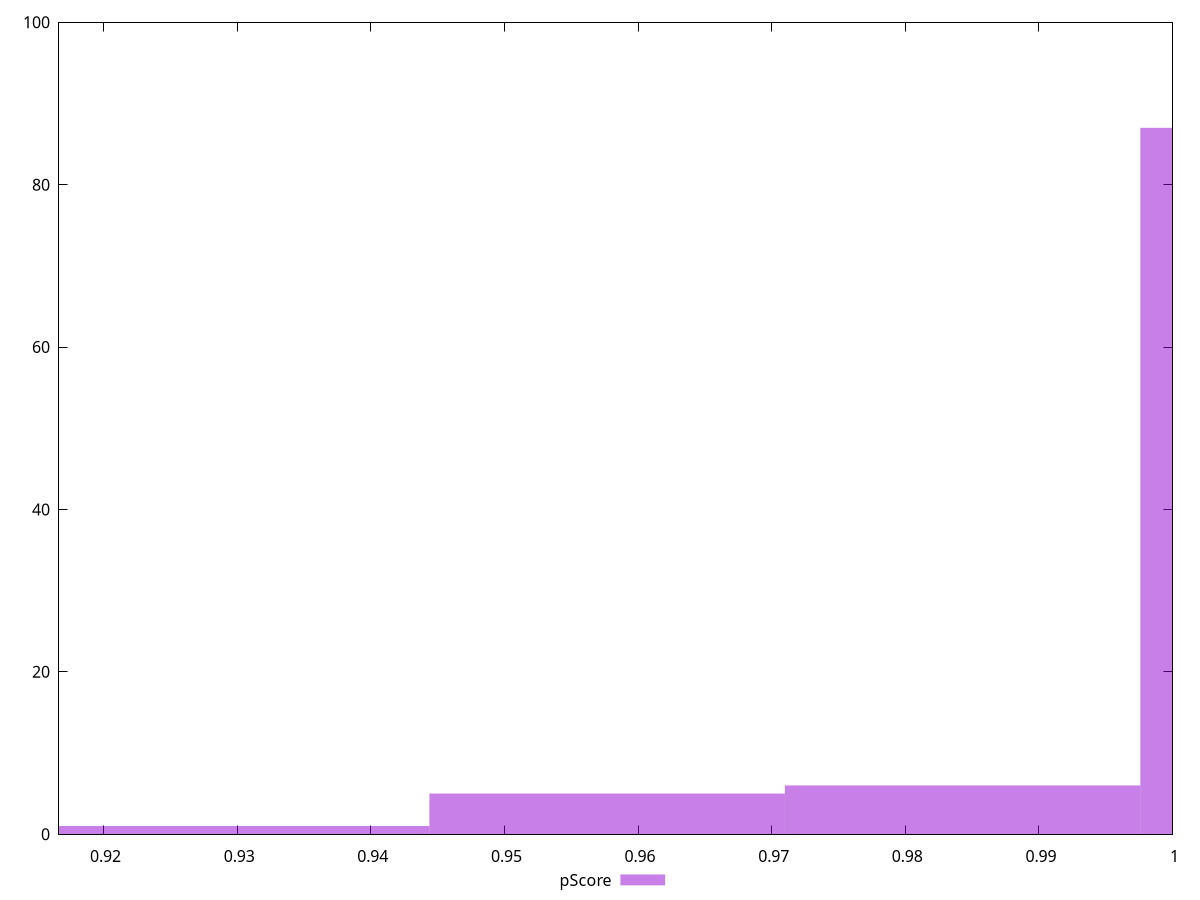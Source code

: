 reset

$pScore <<EOF
0.9044839548596336 1
1.0108938319019434 87
0.9576888933807886 5
0.984291362641366 6
0.931086424120211 1
EOF

set key outside below
set boxwidth 0.02660246926057746
set xrange [0.9166666666666666:1]
set yrange [0:100]
set trange [0:100]
set style fill transparent solid 0.5 noborder
set terminal svg size 640, 490 enhanced background rgb 'white'
set output "reports/report_00031_2021-02-24T23-18-18.084Z/unminified-javascript/samples/card/pScore/histogram.svg"

plot $pScore title "pScore" with boxes

reset
